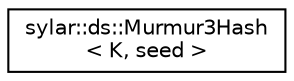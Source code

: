 digraph "类继承关系图"
{
 // LATEX_PDF_SIZE
  edge [fontname="Helvetica",fontsize="10",labelfontname="Helvetica",labelfontsize="10"];
  node [fontname="Helvetica",fontsize="10",shape=record];
  rankdir="LR";
  Node0 [label="sylar::ds::Murmur3Hash\l\< K, seed \>",height=0.2,width=0.4,color="black", fillcolor="white", style="filled",URL="$classsylar_1_1ds_1_1Murmur3Hash.html",tooltip=" "];
}
